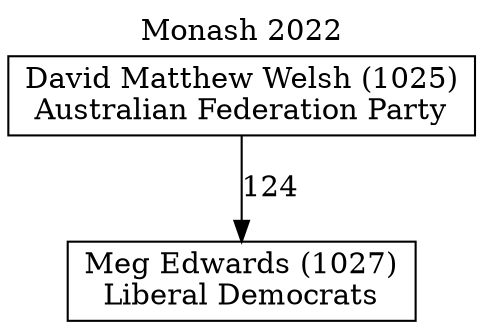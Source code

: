 // House preference flow
digraph "Meg Edwards (1027)_Monash_2022" {
	graph [label="Monash 2022" labelloc=t mclimit=10]
	node [shape=box]
	"Meg Edwards (1027)" [label="Meg Edwards (1027)
Liberal Democrats"]
	"David Matthew Welsh (1025)" [label="David Matthew Welsh (1025)
Australian Federation Party"]
	"David Matthew Welsh (1025)" -> "Meg Edwards (1027)" [label=124]
}
